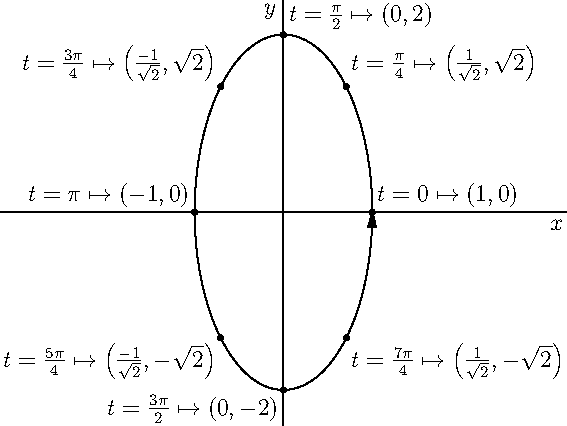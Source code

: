 import graph;
size(10cm,10cm);

xaxis("$x$");
yaxis("$y$");

real x(real t) {return cos(t);}
real y(real t) {return 2*sin(t);}

draw(graph(x,y,0,2*pi),Arrow);

dot("$t=0\mapsto(1,0)$",(1,0),NE);
dot("$t=\frac{\pi}{4}\mapsto\left(\frac{1}{\sqrt{2}},
\sqrt{2}\right)$",(0.707,1.414),NE);
dot("$t=\frac{\pi}{2}\mapsto(0,2)$",(0,2),NE);
dot("$t=\frac{3\pi}{4}\mapsto\left(\frac{-1}{\sqrt{2}},
\sqrt{2}\right)$",(-0.707,1.414),NW);
dot("$t=\pi\mapsto(-1,0)$",(-1,0),NW);
dot("$t=\frac{5\pi}{4}\mapsto\left(\frac{-1}{\sqrt{2}},
-\sqrt{2}\right)$",(-0.707,-1.414),SW);
dot("$t=\frac{3\pi}{2}\mapsto(0,-2)$",(0,-2),SW);
dot("$t=\frac{7\pi}{4}\mapsto\left(\frac{1}{\sqrt{2}},
-\sqrt{2}\right)$",(0.707,-1.414),SE);
